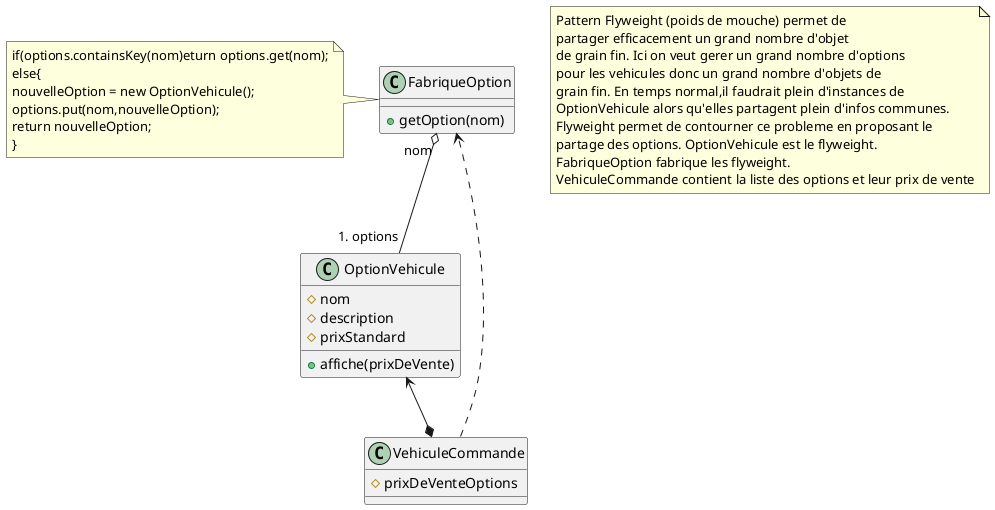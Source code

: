 @startuml
note "Pattern Flyweight (poids de mouche) permet de\npartager efficacement un grand nombre d'objet \nde grain fin. Ici on veut gerer un grand nombre d'options\npour les vehicules donc un grand nombre d'objets de\ngrain fin. En temps normal,il faudrait plein d'instances de\nOptionVehicule alors qu'elles partagent plein d'infos communes.\nFlyweight permet de contourner ce probleme en proposant le \npartage des options. OptionVehicule est le flyweight.\nFabriqueOption fabrique les flyweight.\nVehiculeCommande contient la liste des options et leur prix de vente" as N0
class VehiculeCommande{
#prixDeVenteOptions
}
class FabriqueOption{
+getOption(nom)
}
class OptionVehicule{
#nom
#description
#prixStandard
+affiche(prixDeVente)
}

FabriqueOption "nom" o-- "1. options" OptionVehicule
OptionVehicule <--* VehiculeCommande
VehiculeCommande ..> FabriqueOption

note left of FabriqueOption : if(options.containsKey(nom)\return options.get(nom);\nelse{\nnouvelleOption = new OptionVehicule();\noptions.put(nom,nouvelleOption);\nreturn nouvelleOption;\n}
@enduml